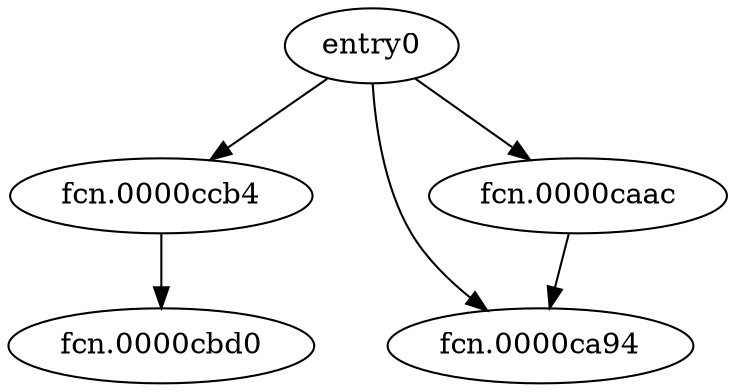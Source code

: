 digraph code {
  "0x0000ca4c" [label="entry0"];
  "0x0000ca4c" -> "0x0000ccb4";
  "0x0000ccb4" [label="fcn.0000ccb4"];
  "0x0000ca4c" -> "0x0000ca94";
  "0x0000ca94" [label="fcn.0000ca94"];
  "0x0000ca4c" -> "0x0000caac";
  "0x0000caac" [label="fcn.0000caac"];
  "0x0000ccb4" [label="fcn.0000ccb4"];
  "0x0000ccb4" -> "0x0000cbd0";
  "0x0000cbd0" [label="fcn.0000cbd0"];
  "0x0000caac" [label="fcn.0000caac"];
  "0x0000caac" -> "0x0000ca94";
  "0x0000ca94" [label="fcn.0000ca94"];
}